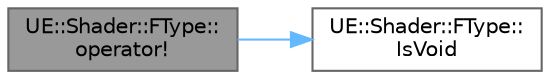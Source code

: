 digraph "UE::Shader::FType::operator!"
{
 // INTERACTIVE_SVG=YES
 // LATEX_PDF_SIZE
  bgcolor="transparent";
  edge [fontname=Helvetica,fontsize=10,labelfontname=Helvetica,labelfontsize=10];
  node [fontname=Helvetica,fontsize=10,shape=box,height=0.2,width=0.4];
  rankdir="LR";
  Node1 [id="Node000001",label="UE::Shader::FType::\loperator!",height=0.2,width=0.4,color="gray40", fillcolor="grey60", style="filled", fontcolor="black",tooltip=" "];
  Node1 -> Node2 [id="edge1_Node000001_Node000002",color="steelblue1",style="solid",tooltip=" "];
  Node2 [id="Node000002",label="UE::Shader::FType::\lIsVoid",height=0.2,width=0.4,color="grey40", fillcolor="white", style="filled",URL="$d3/d6e/structUE_1_1Shader_1_1FType.html#aea90c6bd61f2bb0a05af5291a386dd8d",tooltip=" "];
}
